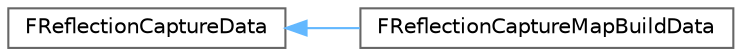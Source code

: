 digraph "Graphical Class Hierarchy"
{
 // INTERACTIVE_SVG=YES
 // LATEX_PDF_SIZE
  bgcolor="transparent";
  edge [fontname=Helvetica,fontsize=10,labelfontname=Helvetica,labelfontsize=10];
  node [fontname=Helvetica,fontsize=10,shape=box,height=0.2,width=0.4];
  rankdir="LR";
  Node0 [id="Node000000",label="FReflectionCaptureData",height=0.2,width=0.4,color="grey40", fillcolor="white", style="filled",URL="$dc/d37/classFReflectionCaptureData.html",tooltip=" "];
  Node0 -> Node1 [id="edge4672_Node000000_Node000001",dir="back",color="steelblue1",style="solid",tooltip=" "];
  Node1 [id="Node000001",label="FReflectionCaptureMapBuildData",height=0.2,width=0.4,color="grey40", fillcolor="white", style="filled",URL="$d8/d10/classFReflectionCaptureMapBuildData.html",tooltip=" "];
}
